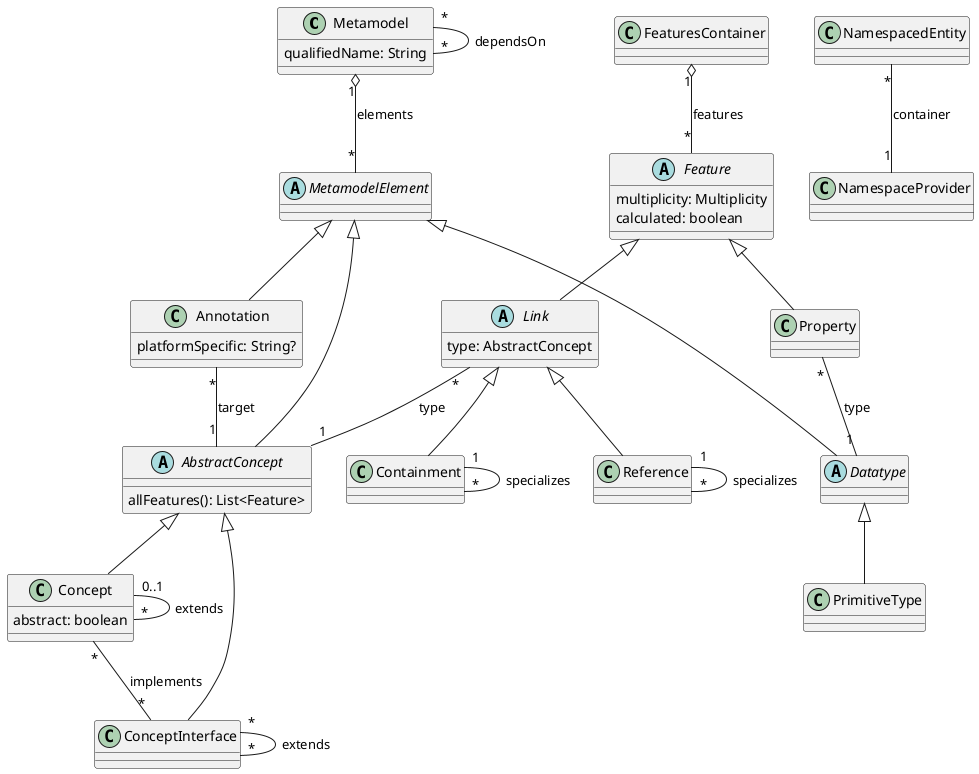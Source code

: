 @startuml

' classes

class Metamodel  {
  qualifiedName: String
}

class Concept extends AbstractConcept {
  abstract: boolean
}

class ConceptInterface extends AbstractConcept

class PrimitiveType extends Datatype

class Annotation extends MetamodelElement  {
  platformSpecific: String?
}

class Containment extends Link

class Reference extends Link

class Property extends Feature

' Abstract classes

abstract class MetamodelElement

abstract class AbstractConcept extends MetamodelElement {
  allFeatures(): List<Feature>
}

abstract class Datatype extends MetamodelElement

abstract class Feature {
  multiplicity: Multiplicity
  calculated: boolean
}

abstract class Link extends Feature {
  type: AbstractConcept
}

' Relations

Metamodel "1" o-- "*" MetamodelElement: elements
Metamodel "*" -- "*" Metamodel: dependsOn

Concept "0..1" -- "*" Concept: extends
Concept "*" -- "*" ConceptInterface: implements

ConceptInterface "*" -- "*" ConceptInterface: extends

Annotation "*" -- "1" AbstractConcept: target

Containment "1" -- "*" Containment: specializes

Reference "1" -- "*" Reference: specializes

Property "*" -- "1" Datatype: type

Link "*" -- "1" AbstractConcept: type

NamespacedEntity "*" -- "1" NamespaceProvider: container

FeaturesContainer "1" o-- "*" Feature: features

@enduml